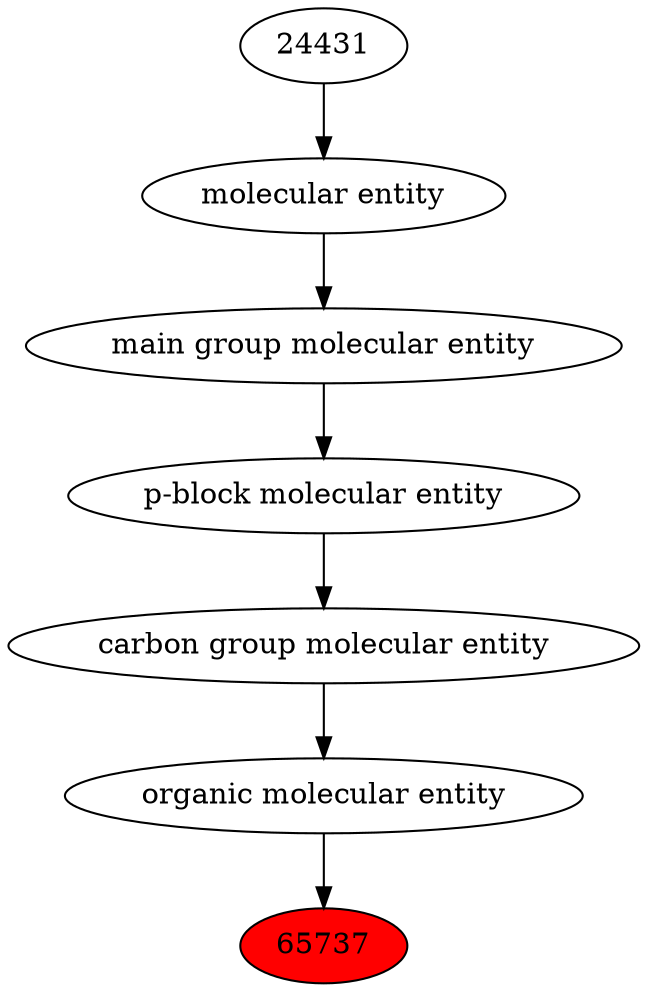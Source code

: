 digraph tree{ 
65737 [label="65737" fillcolor=red style=filled]
50860 -> 65737
50860 [label="organic molecular entity"]
33582 -> 50860
33582 [label="carbon group molecular entity"]
33675 -> 33582
33675 [label="p-block molecular entity"]
33579 -> 33675
33579 [label="main group molecular entity"]
23367 -> 33579
23367 [label="molecular entity"]
24431 -> 23367
24431 [label="24431"]
}